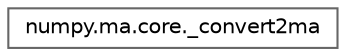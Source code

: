 digraph "Graphical Class Hierarchy"
{
 // LATEX_PDF_SIZE
  bgcolor="transparent";
  edge [fontname=Helvetica,fontsize=10,labelfontname=Helvetica,labelfontsize=10];
  node [fontname=Helvetica,fontsize=10,shape=box,height=0.2,width=0.4];
  rankdir="LR";
  Node0 [id="Node000000",label="numpy.ma.core._convert2ma",height=0.2,width=0.4,color="grey40", fillcolor="white", style="filled",URL="$db/db3/classnumpy_1_1ma_1_1core_1_1__convert2ma.html",tooltip=" "];
}

